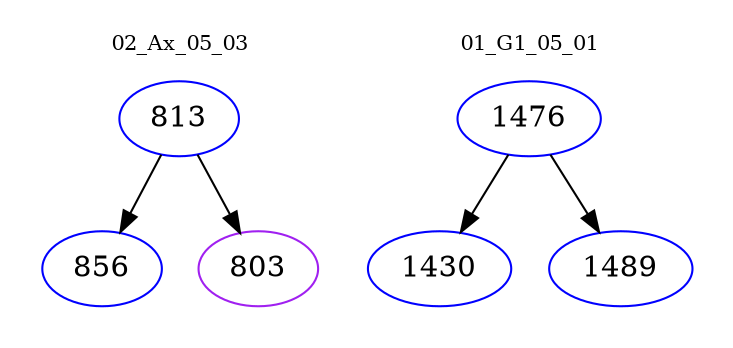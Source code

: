 digraph{
subgraph cluster_0 {
color = white
label = "02_Ax_05_03";
fontsize=10;
T0_813 [label="813", color="blue"]
T0_813 -> T0_856 [color="black"]
T0_856 [label="856", color="blue"]
T0_813 -> T0_803 [color="black"]
T0_803 [label="803", color="purple"]
}
subgraph cluster_1 {
color = white
label = "01_G1_05_01";
fontsize=10;
T1_1476 [label="1476", color="blue"]
T1_1476 -> T1_1430 [color="black"]
T1_1430 [label="1430", color="blue"]
T1_1476 -> T1_1489 [color="black"]
T1_1489 [label="1489", color="blue"]
}
}

